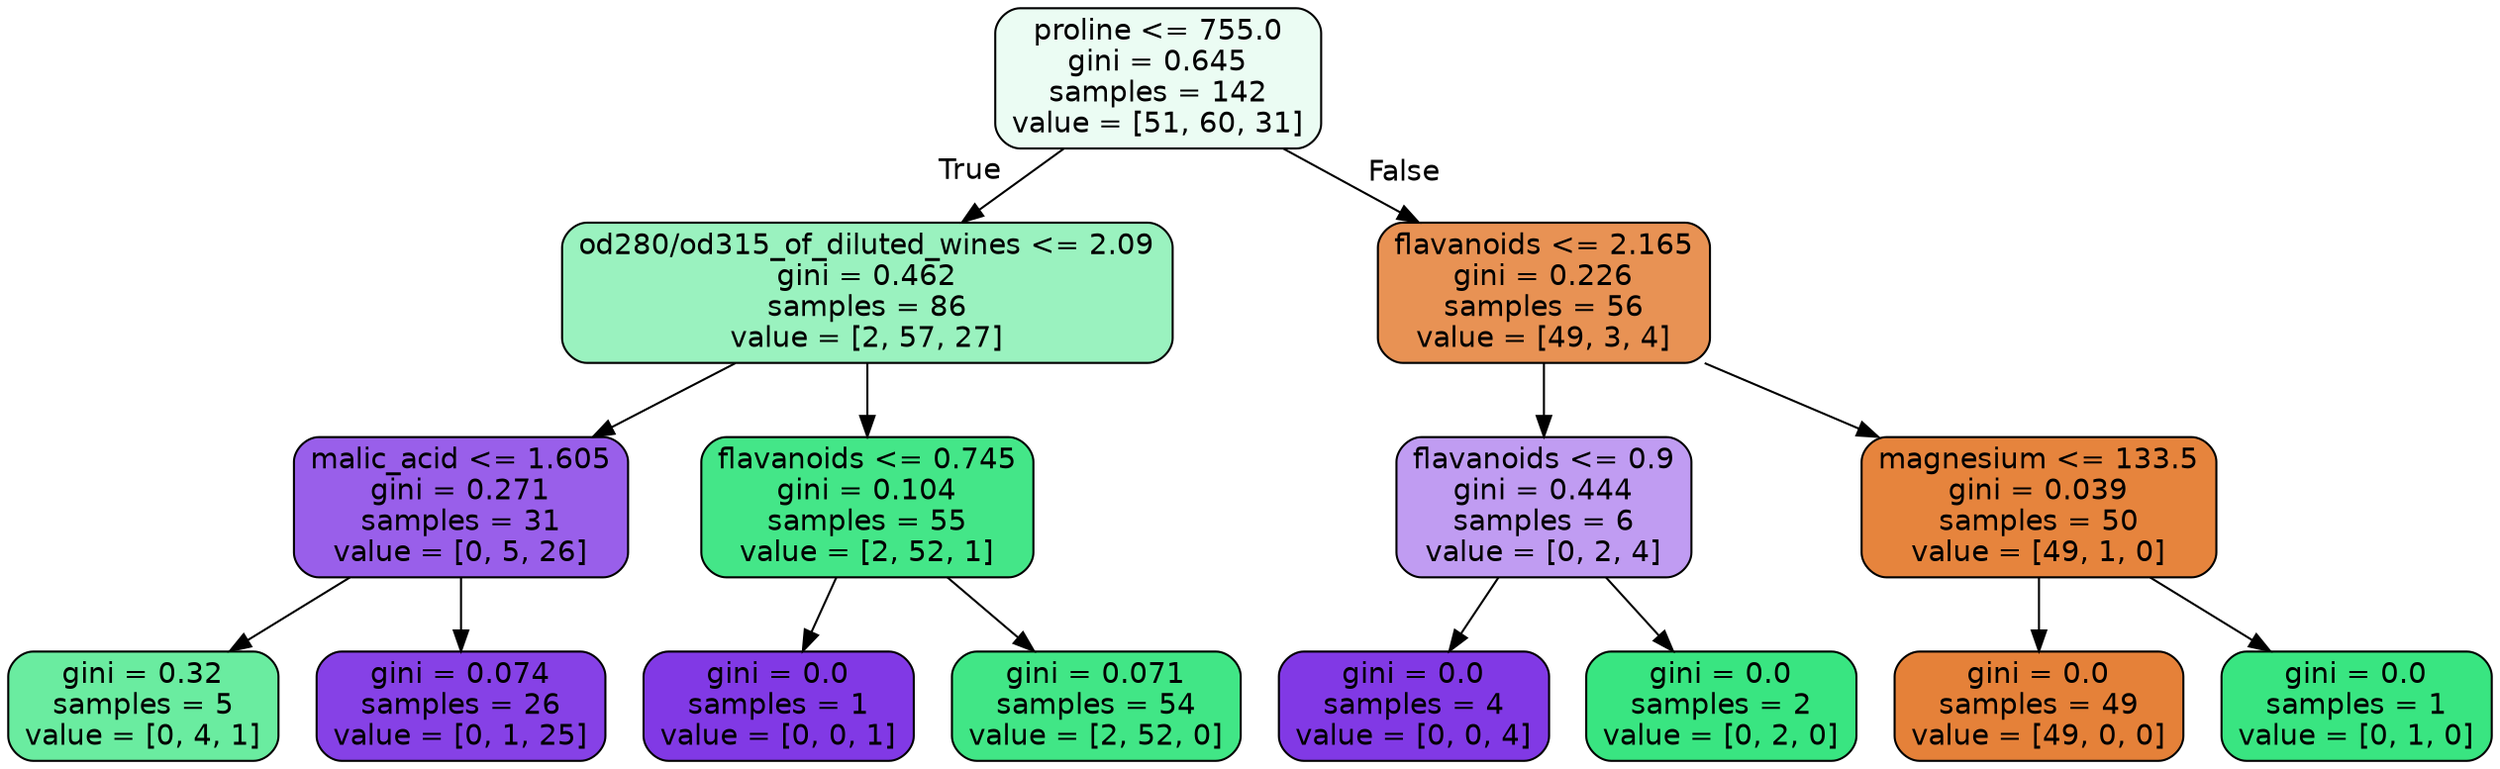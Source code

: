 digraph Tree {
node [shape=box, style="filled, rounded", color="black", fontname=helvetica] ;
edge [fontname=helvetica] ;
0 [label="proline <= 755.0\ngini = 0.645\nsamples = 142\nvalue = [51, 60, 31]", fillcolor="#ebfcf3"] ;
1 [label="od280/od315_of_diluted_wines <= 2.09\ngini = 0.462\nsamples = 86\nvalue = [2, 57, 27]", fillcolor="#9af2bf"] ;
0 -> 1 [labeldistance=2.5, labelangle=45, headlabel="True"] ;
2 [label="malic_acid <= 1.605\ngini = 0.271\nsamples = 31\nvalue = [0, 5, 26]", fillcolor="#995fea"] ;
1 -> 2 ;
3 [label="gini = 0.32\nsamples = 5\nvalue = [0, 4, 1]", fillcolor="#6aeca0"] ;
2 -> 3 ;
4 [label="gini = 0.074\nsamples = 26\nvalue = [0, 1, 25]", fillcolor="#8641e6"] ;
2 -> 4 ;
5 [label="flavanoids <= 0.745\ngini = 0.104\nsamples = 55\nvalue = [2, 52, 1]", fillcolor="#44e688"] ;
1 -> 5 ;
6 [label="gini = 0.0\nsamples = 1\nvalue = [0, 0, 1]", fillcolor="#8139e5"] ;
5 -> 6 ;
7 [label="gini = 0.071\nsamples = 54\nvalue = [2, 52, 0]", fillcolor="#41e686"] ;
5 -> 7 ;
8 [label="flavanoids <= 2.165\ngini = 0.226\nsamples = 56\nvalue = [49, 3, 4]", fillcolor="#e89254"] ;
0 -> 8 [labeldistance=2.5, labelangle=-45, headlabel="False"] ;
9 [label="flavanoids <= 0.9\ngini = 0.444\nsamples = 6\nvalue = [0, 2, 4]", fillcolor="#c09cf2"] ;
8 -> 9 ;
10 [label="gini = 0.0\nsamples = 4\nvalue = [0, 0, 4]", fillcolor="#8139e5"] ;
9 -> 10 ;
11 [label="gini = 0.0\nsamples = 2\nvalue = [0, 2, 0]", fillcolor="#39e581"] ;
9 -> 11 ;
12 [label="magnesium <= 133.5\ngini = 0.039\nsamples = 50\nvalue = [49, 1, 0]", fillcolor="#e6843d"] ;
8 -> 12 ;
13 [label="gini = 0.0\nsamples = 49\nvalue = [49, 0, 0]", fillcolor="#e58139"] ;
12 -> 13 ;
14 [label="gini = 0.0\nsamples = 1\nvalue = [0, 1, 0]", fillcolor="#39e581"] ;
12 -> 14 ;
}